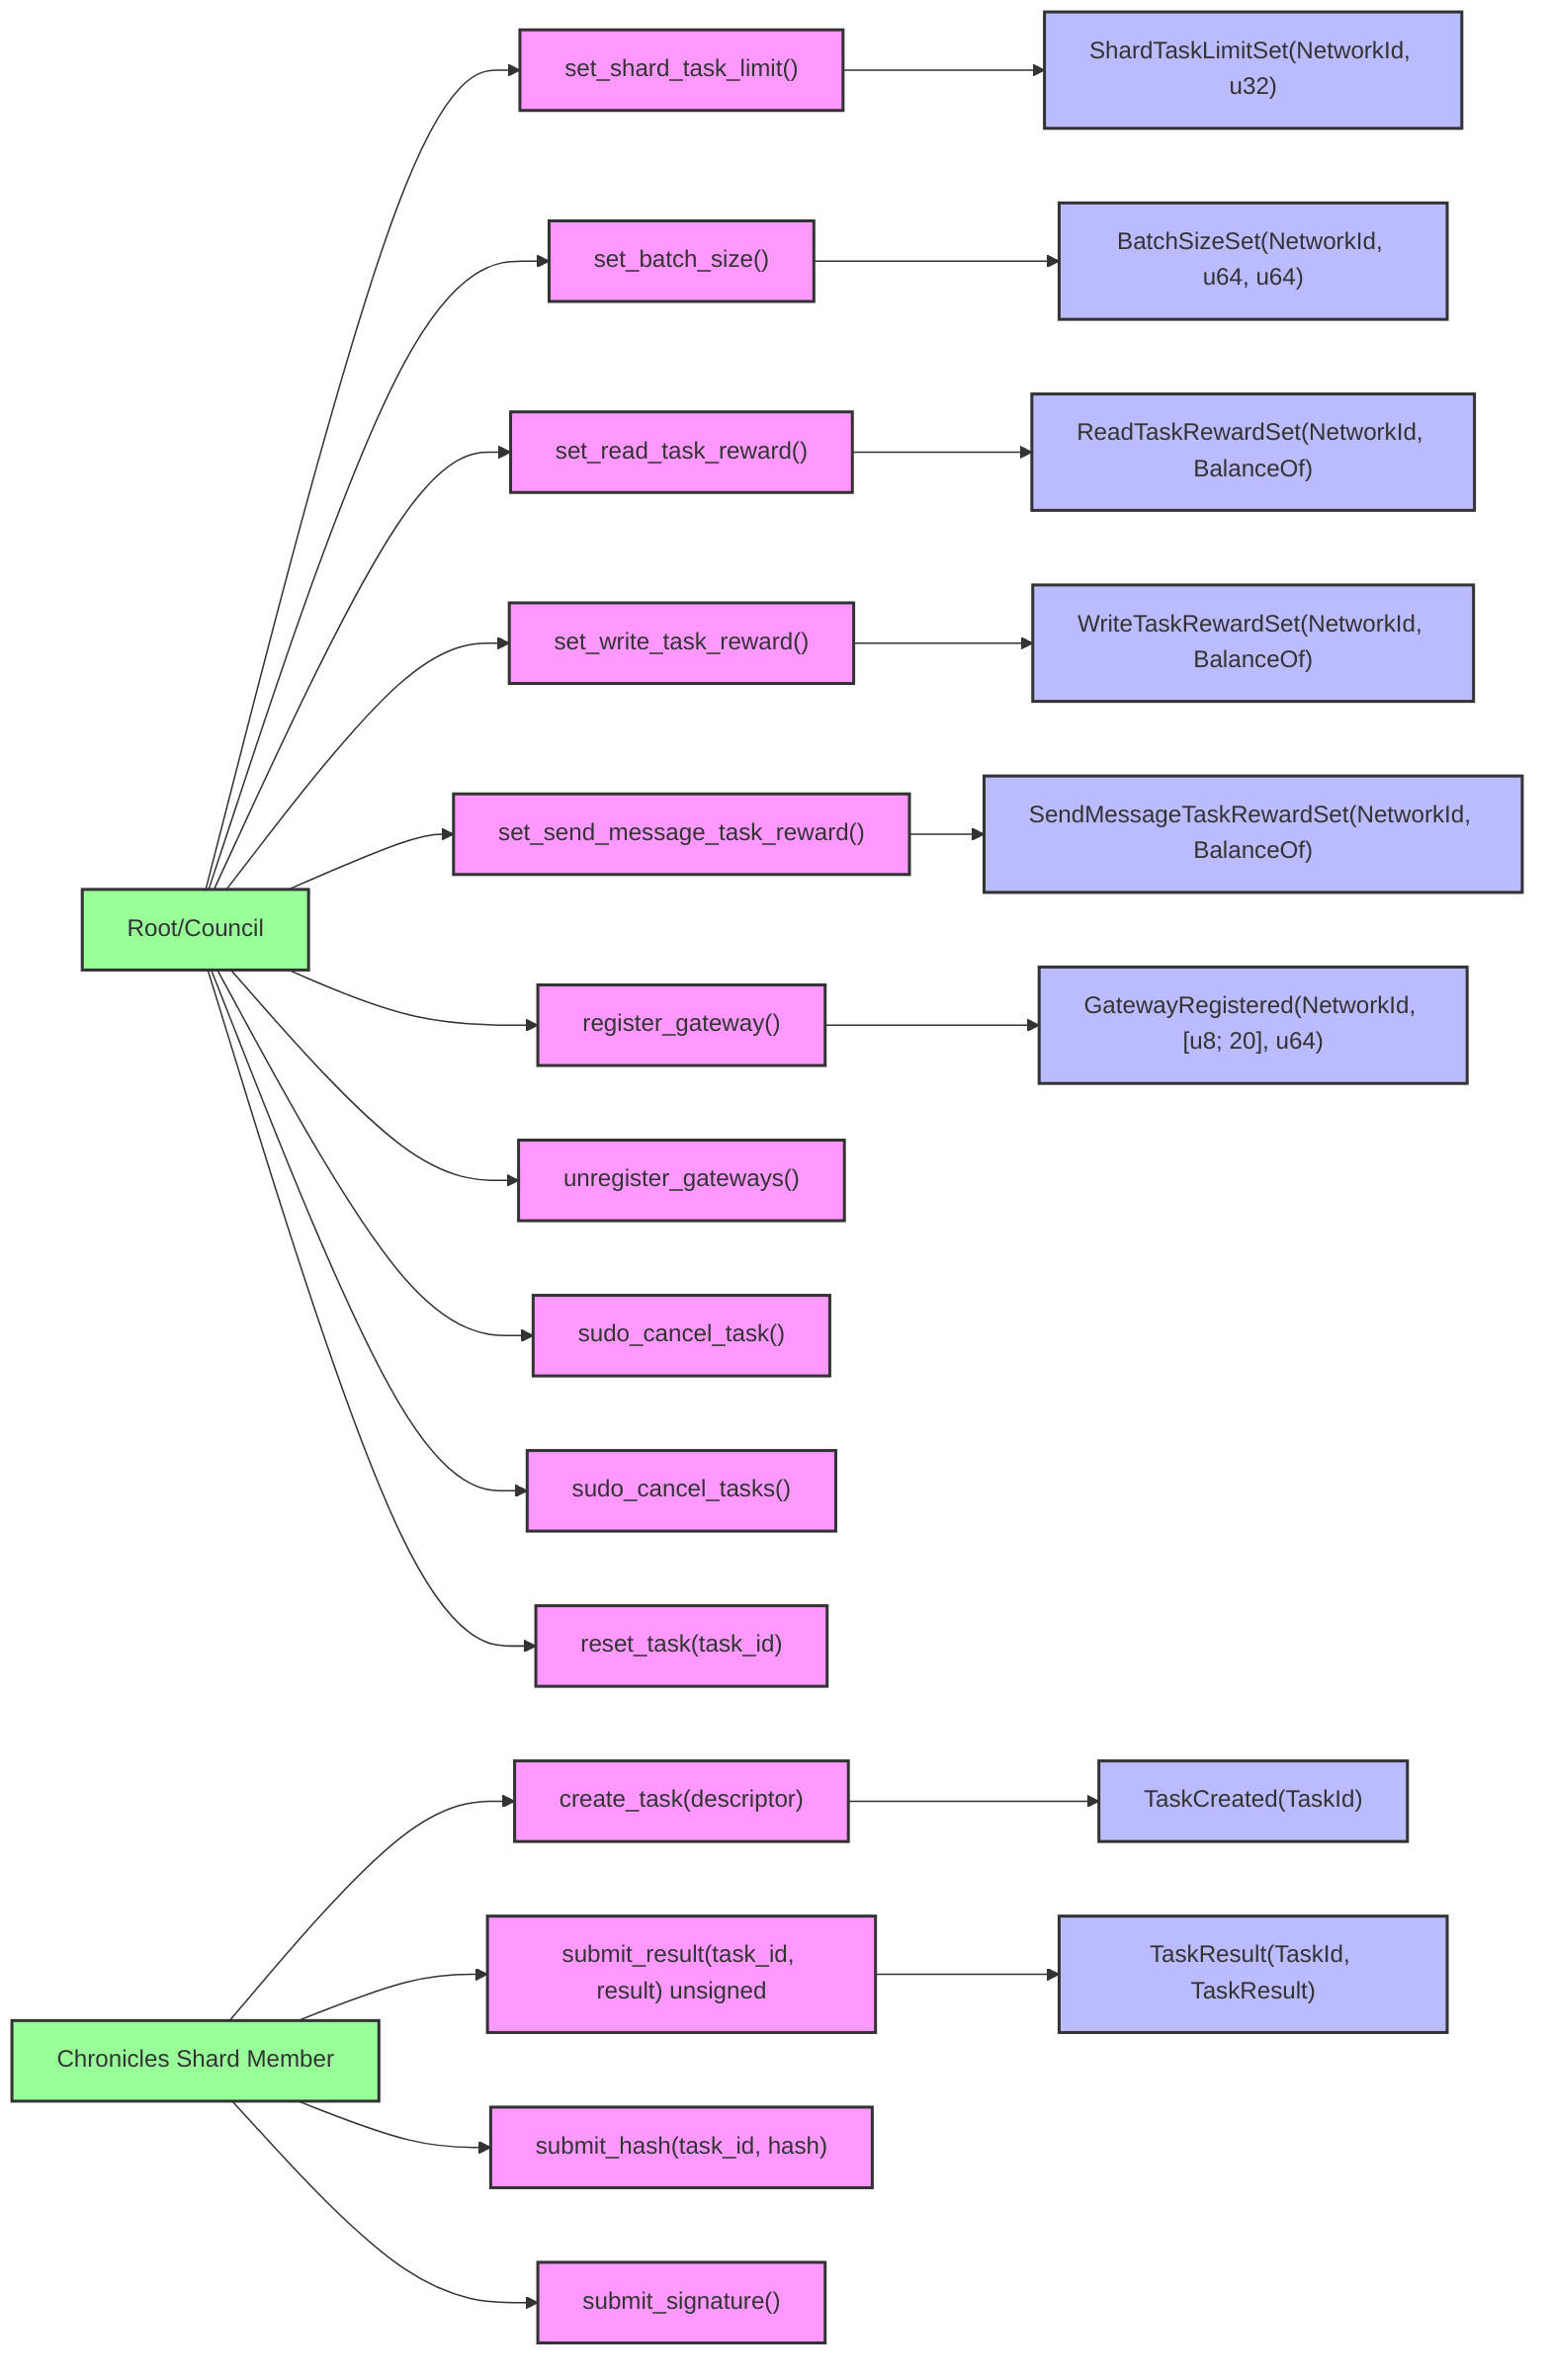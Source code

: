 graph LR

         C1["Root/Council"]
         C2["Chronicles Shard Member"]
         
         T1["create_task(descriptor)"] 
         T3["reset_task(task_id)"]
         
         T4["submit_result(task_id, result) unsigned"]    
         T5["submit_hash(task_id, hash)"]
         T6["submit_signature()"]
         
         T7["set_shard_task_limit()"]
         
         T8["set_batch_size()"]
         T9["set_read_task_reward()"]
         T10["set_write_task_reward()"]
         T11["set_send_message_task_reward()"]
     
         T12["register_gateway()"]
         T13["unregister_gateways()"]
         T14["sudo_cancel_task()"]
         T15["sudo_cancel_tasks()"]
         
         E1["TaskCreated(TaskId)"]
         E2["TaskResult(TaskId, TaskResult)"]
         E3["GatewayRegistered(NetworkId, [u8; 20], u64)"]
         
         E4["ReadTaskRewardSet(NetworkId, BalanceOf)"]
         E5["WriteTaskRewardSet(NetworkId, BalanceOf)"]
         E6["SendMessageTaskRewardSet(NetworkId, BalanceOf)"]
         
         E7["ShardTaskLimitSet(NetworkId, u32)"]
         E8["BatchSizeSet(NetworkId, u64, u64)"]
         
         C2 --> T1 --> E1 
         C2 --> T4 --> E2
         C2 --> T5 
         C2 --> T6
 
         C1 --> T7 --> E7 
         C1 --> T8 --> E8
         C1 --> T9 --> E4
         C1 --> T10 --> E5
         C1 --> T11 --> E6
         C1 --> T12 --> E3
         C1 --> T13 
         C1 --> T14
         C1 --> T15
         C1 --> T3
         
    
 
 style C1 fill:#9f9,stroke:#333,stroke-width:2px
 style C2 fill:#9f9,stroke:#333,stroke-width:2px
 
 style T1 fill:#f9f,stroke:#333,stroke-width:2px
 style T3 fill:#f9f,stroke:#333,stroke-width:2px
 style T4 fill:#f9f,stroke:#333,stroke-width:2px
 style T5 fill:#f9f,stroke:#333,stroke-width:2px
 style T6 fill:#f9f,stroke:#333,stroke-width:2px
 style T7 fill:#f9f,stroke:#333,stroke-width:2px
 style T8 fill:#f9f,stroke:#333,stroke-width:2px
 style T9 fill:#f9f,stroke:#333,stroke-width:2px
 style T10 fill:#f9f,stroke:#333,stroke-width:2px
 style T11 fill:#f9f,stroke:#333,stroke-width:2px
 style T12 fill:#f9f,stroke:#333,stroke-width:2px
 style T13 fill:#f9f,stroke:#333,stroke-width:2px
 style T14 fill:#f9f,stroke:#333,stroke-width:2px
 style T15 fill:#f9f,stroke:#333,stroke-width:2px
 
 style E1 fill:#bbf,stroke:#333,stroke-width:2px
 style E2 fill:#bbf,stroke:#333,stroke-width:2px
 style E3 fill:#bbf,stroke:#333,stroke-width:2px
 style E4 fill:#bbf,stroke:#333,stroke-width:2px
 style E5 fill:#bbf,stroke:#333,stroke-width:2px
 style E6 fill:#bbf,stroke:#333,stroke-width:2px
 style E7 fill:#bbf,stroke:#333,stroke-width:2px
 style E8 fill:#bbf,stroke:#333,stroke-width:2px